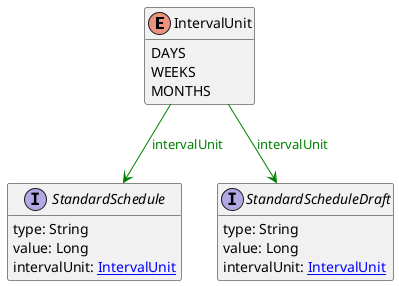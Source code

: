 @startuml

hide methods
enum IntervalUnit {
    DAYS
    WEEKS
    MONTHS
}
interface StandardSchedule [[StandardSchedule.svg]]  {
    type: String
    value: Long
    intervalUnit: [[IntervalUnit.svg IntervalUnit]]
}
interface StandardScheduleDraft [[StandardScheduleDraft.svg]]  {
    type: String
    value: Long
    intervalUnit: [[IntervalUnit.svg IntervalUnit]]
}
IntervalUnit --> StandardSchedule #green;text:green : "intervalUnit"
IntervalUnit --> StandardScheduleDraft #green;text:green : "intervalUnit"
@enduml
